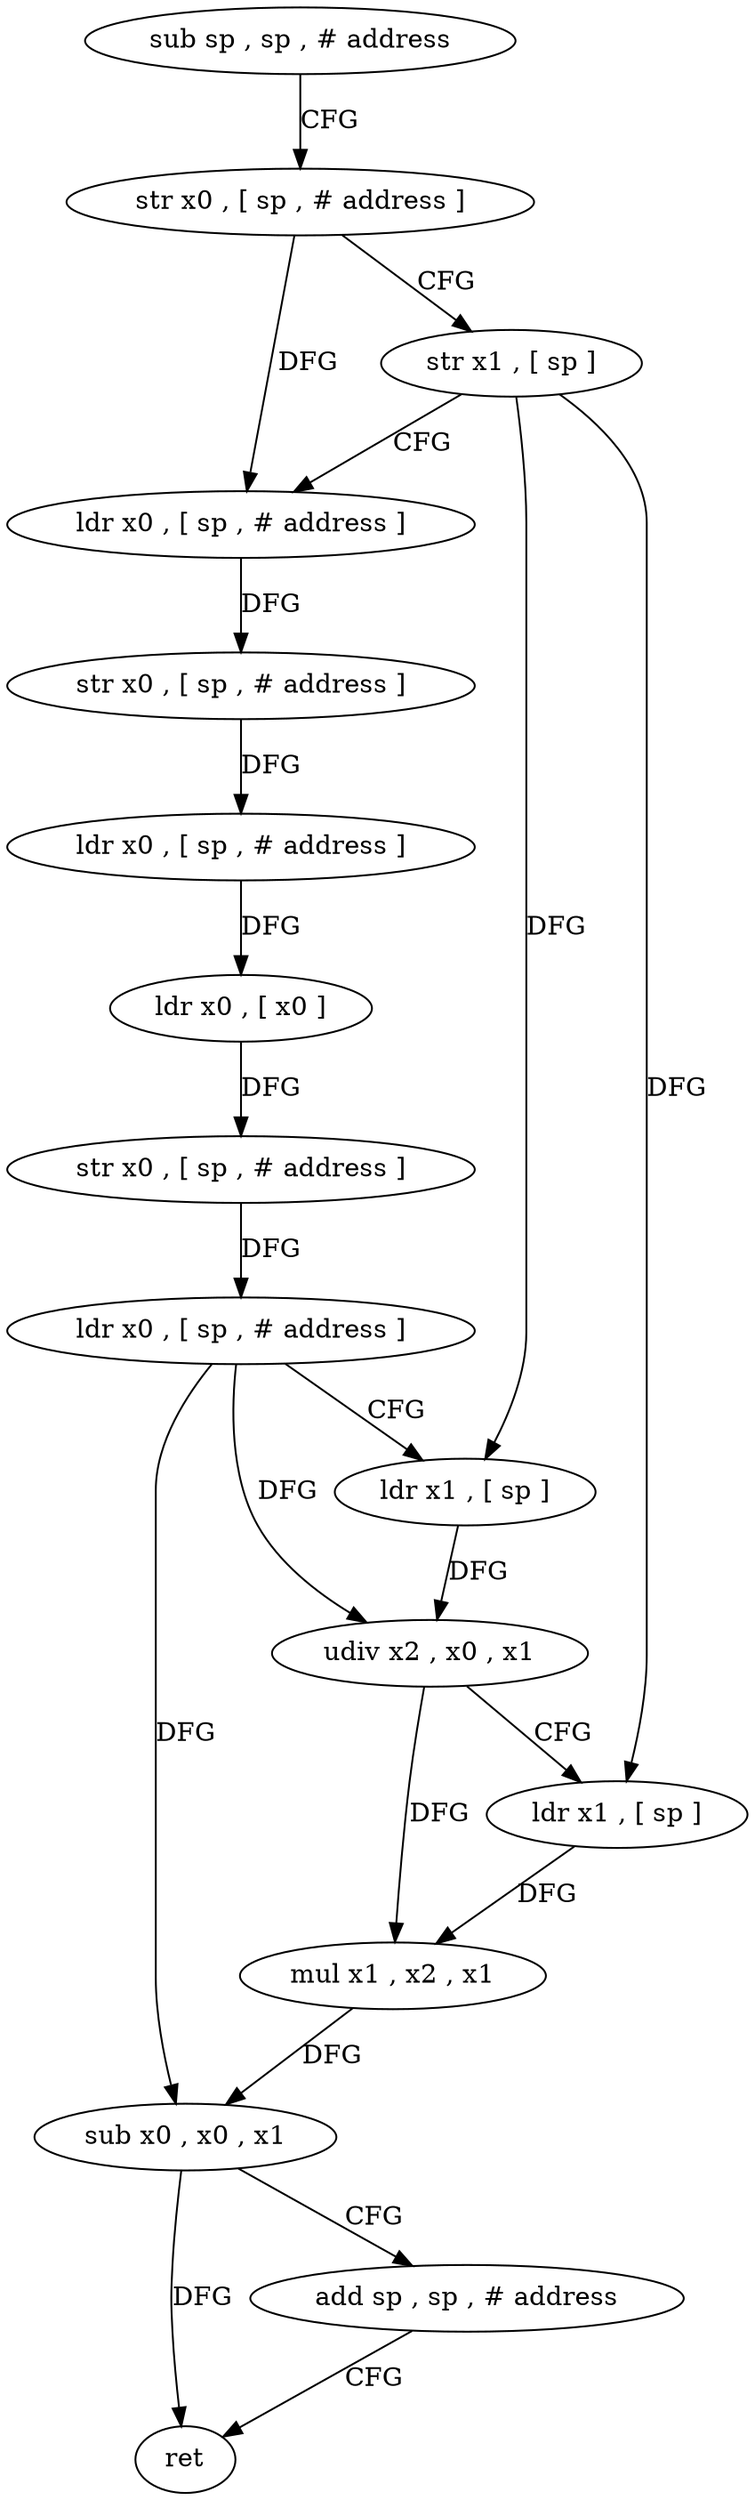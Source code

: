 digraph "func" {
"4307248" [label = "sub sp , sp , # address" ]
"4307252" [label = "str x0 , [ sp , # address ]" ]
"4307256" [label = "str x1 , [ sp ]" ]
"4307260" [label = "ldr x0 , [ sp , # address ]" ]
"4307264" [label = "str x0 , [ sp , # address ]" ]
"4307268" [label = "ldr x0 , [ sp , # address ]" ]
"4307272" [label = "ldr x0 , [ x0 ]" ]
"4307276" [label = "str x0 , [ sp , # address ]" ]
"4307280" [label = "ldr x0 , [ sp , # address ]" ]
"4307284" [label = "ldr x1 , [ sp ]" ]
"4307288" [label = "udiv x2 , x0 , x1" ]
"4307292" [label = "ldr x1 , [ sp ]" ]
"4307296" [label = "mul x1 , x2 , x1" ]
"4307300" [label = "sub x0 , x0 , x1" ]
"4307304" [label = "add sp , sp , # address" ]
"4307308" [label = "ret" ]
"4307248" -> "4307252" [ label = "CFG" ]
"4307252" -> "4307256" [ label = "CFG" ]
"4307252" -> "4307260" [ label = "DFG" ]
"4307256" -> "4307260" [ label = "CFG" ]
"4307256" -> "4307284" [ label = "DFG" ]
"4307256" -> "4307292" [ label = "DFG" ]
"4307260" -> "4307264" [ label = "DFG" ]
"4307264" -> "4307268" [ label = "DFG" ]
"4307268" -> "4307272" [ label = "DFG" ]
"4307272" -> "4307276" [ label = "DFG" ]
"4307276" -> "4307280" [ label = "DFG" ]
"4307280" -> "4307284" [ label = "CFG" ]
"4307280" -> "4307288" [ label = "DFG" ]
"4307280" -> "4307300" [ label = "DFG" ]
"4307284" -> "4307288" [ label = "DFG" ]
"4307288" -> "4307292" [ label = "CFG" ]
"4307288" -> "4307296" [ label = "DFG" ]
"4307292" -> "4307296" [ label = "DFG" ]
"4307296" -> "4307300" [ label = "DFG" ]
"4307300" -> "4307304" [ label = "CFG" ]
"4307300" -> "4307308" [ label = "DFG" ]
"4307304" -> "4307308" [ label = "CFG" ]
}

